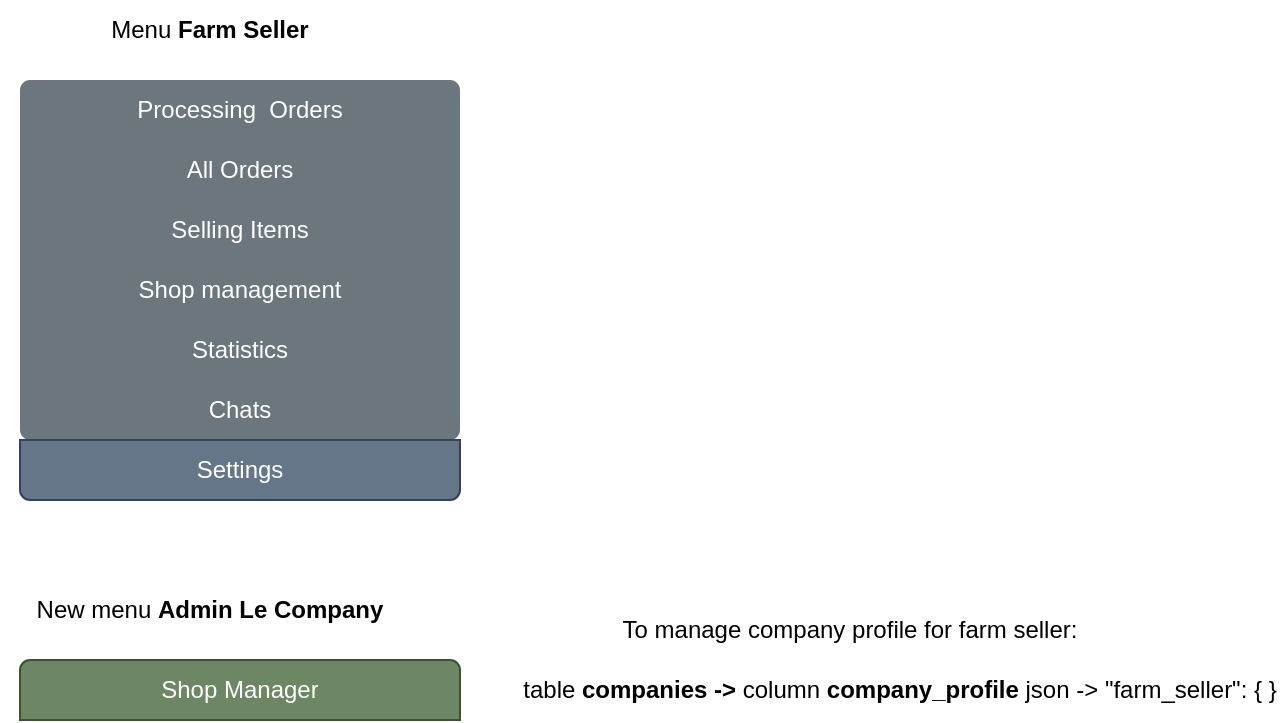 <mxfile version="26.0.5" pages="4">
  <diagram name="Company_menu" id="d9MECwk6M3lA7RhGrX-I">
    <mxGraphModel dx="946" dy="690" grid="1" gridSize="10" guides="1" tooltips="1" connect="1" arrows="1" fold="1" page="1" pageScale="1" pageWidth="1169" pageHeight="827" math="0" shadow="0">
      <root>
        <mxCell id="0" />
        <mxCell id="1" parent="0" />
        <mxCell id="iA9OGL4PFLqJJ_GDNvPD-24" value="Menu &lt;b&gt;Farm Seller&lt;/b&gt;" style="text;html=1;align=center;verticalAlign=middle;whiteSpace=wrap;rounded=0;" parent="1" vertex="1">
          <mxGeometry x="120" y="150" width="170" height="30" as="geometry" />
        </mxCell>
        <mxCell id="iA9OGL4PFLqJJ_GDNvPD-27" value="" style="group;fillColor=default;" parent="1" vertex="1" connectable="0">
          <mxGeometry x="110" y="190" width="220" height="210" as="geometry" />
        </mxCell>
        <mxCell id="iA9OGL4PFLqJJ_GDNvPD-17" value="" style="swimlane;shape=mxgraph.bootstrap.anchor;strokeColor=none;fillColor=#6C767D;fontColor=#ffffff;fontStyle=0;childLayout=stackLayout;horizontal=1;startSize=0;horizontalStack=0;resizeParent=1;resizeParentMax=0;resizeLast=0;collapsible=0;marginBottom=0;whiteSpace=wrap;html=1;" parent="iA9OGL4PFLqJJ_GDNvPD-27" vertex="1">
          <mxGeometry width="220" height="180" as="geometry" />
        </mxCell>
        <mxCell id="iA9OGL4PFLqJJ_GDNvPD-18" value="Processing&amp;nbsp; Orders" style="text;strokeColor=inherit;align=center;verticalAlign=middle;spacingLeft=10;spacingRight=10;overflow=hidden;points=[[0,0.5],[1,0.5]];portConstraint=eastwest;rotatable=0;whiteSpace=wrap;html=1;shape=mxgraph.bootstrap.topButton;rSize=5;fillColor=inherit;fontColor=inherit;" parent="iA9OGL4PFLqJJ_GDNvPD-17" vertex="1">
          <mxGeometry width="220" height="30" as="geometry" />
        </mxCell>
        <mxCell id="iA9OGL4PFLqJJ_GDNvPD-19" value="All Orders" style="text;strokeColor=inherit;align=center;verticalAlign=middle;spacingLeft=10;spacingRight=10;overflow=hidden;points=[[0,0.5],[1,0.5]];portConstraint=eastwest;rotatable=0;whiteSpace=wrap;html=1;rSize=5;fillColor=inherit;fontColor=inherit;" parent="iA9OGL4PFLqJJ_GDNvPD-17" vertex="1">
          <mxGeometry y="30" width="220" height="30" as="geometry" />
        </mxCell>
        <mxCell id="iA9OGL4PFLqJJ_GDNvPD-20" value="Selling Items" style="text;strokeColor=inherit;align=center;verticalAlign=middle;spacingLeft=10;spacingRight=10;overflow=hidden;points=[[0,0.5],[1,0.5]];portConstraint=eastwest;rotatable=0;whiteSpace=wrap;html=1;rSize=5;fillColor=inherit;fontColor=inherit;" parent="iA9OGL4PFLqJJ_GDNvPD-17" vertex="1">
          <mxGeometry y="60" width="220" height="30" as="geometry" />
        </mxCell>
        <mxCell id="iA9OGL4PFLqJJ_GDNvPD-21" value="Shop management" style="text;strokeColor=inherit;align=center;verticalAlign=middle;spacingLeft=10;spacingRight=10;overflow=hidden;points=[[0,0.5],[1,0.5]];portConstraint=eastwest;rotatable=0;whiteSpace=wrap;html=1;rSize=5;fillColor=inherit;fontColor=inherit;" parent="iA9OGL4PFLqJJ_GDNvPD-17" vertex="1">
          <mxGeometry y="90" width="220" height="30" as="geometry" />
        </mxCell>
        <mxCell id="iA9OGL4PFLqJJ_GDNvPD-22" value="Statistics" style="text;strokeColor=inherit;align=center;verticalAlign=middle;spacingLeft=10;spacingRight=10;overflow=hidden;points=[[0,0.5],[1,0.5]];portConstraint=eastwest;rotatable=0;whiteSpace=wrap;html=1;rSize=5;fillColor=inherit;fontColor=inherit;" parent="iA9OGL4PFLqJJ_GDNvPD-17" vertex="1">
          <mxGeometry y="120" width="220" height="30" as="geometry" />
        </mxCell>
        <mxCell id="iA9OGL4PFLqJJ_GDNvPD-23" value="Chats" style="text;strokeColor=inherit;align=center;verticalAlign=middle;spacingLeft=10;spacingRight=10;overflow=hidden;points=[[0,0.5],[1,0.5]];portConstraint=eastwest;rotatable=0;whiteSpace=wrap;html=1;shape=mxgraph.bootstrap.bottomButton;rSize=5;fillColor=inherit;fontColor=inherit;" parent="iA9OGL4PFLqJJ_GDNvPD-17" vertex="1">
          <mxGeometry y="150" width="220" height="30" as="geometry" />
        </mxCell>
        <mxCell id="iA9OGL4PFLqJJ_GDNvPD-26" value="Settings" style="text;strokeColor=#314354;align=center;verticalAlign=middle;spacingLeft=10;spacingRight=10;overflow=hidden;points=[[0,0.5],[1,0.5]];portConstraint=eastwest;rotatable=0;whiteSpace=wrap;html=1;shape=mxgraph.bootstrap.bottomButton;rSize=5;fillColor=#647687;fontColor=#ffffff;" parent="iA9OGL4PFLqJJ_GDNvPD-27" vertex="1">
          <mxGeometry y="180" width="220" height="30" as="geometry" />
        </mxCell>
        <mxCell id="iA9OGL4PFLqJJ_GDNvPD-29" value="New menu &lt;b&gt;Admin Le Company&lt;/b&gt;" style="text;html=1;align=center;verticalAlign=middle;whiteSpace=wrap;rounded=0;" parent="1" vertex="1">
          <mxGeometry x="100" y="440" width="210" height="30" as="geometry" />
        </mxCell>
        <mxCell id="iA9OGL4PFLqJJ_GDNvPD-31" value="" style="swimlane;shape=mxgraph.bootstrap.anchor;strokeColor=#3A5431;fillColor=#6d8764;fontColor=#ffffff;fontStyle=0;childLayout=stackLayout;horizontal=1;startSize=0;horizontalStack=0;resizeParent=1;resizeParentMax=0;resizeLast=0;collapsible=0;marginBottom=0;whiteSpace=wrap;html=1;" parent="1" vertex="1">
          <mxGeometry x="110" y="480" width="220" height="30" as="geometry" />
        </mxCell>
        <mxCell id="iA9OGL4PFLqJJ_GDNvPD-32" value="Shop Manager" style="text;strokeColor=inherit;align=center;verticalAlign=middle;spacingLeft=10;spacingRight=10;overflow=hidden;points=[[0,0.5],[1,0.5]];portConstraint=eastwest;rotatable=0;whiteSpace=wrap;html=1;shape=mxgraph.bootstrap.topButton;rSize=5;fillColor=inherit;fontColor=inherit;" parent="iA9OGL4PFLqJJ_GDNvPD-31" vertex="1">
          <mxGeometry width="220" height="30" as="geometry" />
        </mxCell>
        <mxCell id="iA9OGL4PFLqJJ_GDNvPD-39" value="table &lt;b&gt;companies -&amp;gt; &lt;/b&gt;column &lt;b&gt;company_profile &lt;/b&gt;json -&amp;gt; &quot;farm_seller&quot;: { }" style="text;html=1;align=center;verticalAlign=middle;whiteSpace=wrap;rounded=0;" parent="1" vertex="1">
          <mxGeometry x="360" y="480" width="380" height="30" as="geometry" />
        </mxCell>
        <mxCell id="iA9OGL4PFLqJJ_GDNvPD-40" value="To manage company profile for farm seller:" style="text;html=1;align=center;verticalAlign=middle;whiteSpace=wrap;rounded=0;" parent="1" vertex="1">
          <mxGeometry x="380" y="450" width="290" height="30" as="geometry" />
        </mxCell>
      </root>
    </mxGraphModel>
  </diagram>
  <diagram name="Farm_seller_v2" id="218Jr_LQhwyOfc7b8-O8">
    <mxGraphModel dx="1434" dy="801" grid="1" gridSize="10" guides="1" tooltips="1" connect="1" arrows="1" fold="1" page="1" pageScale="1" pageWidth="1169" pageHeight="827" math="0" shadow="0">
      <root>
        <mxCell id="-G5ShVWqYEH3H5Gnmy22-0" />
        <mxCell id="-G5ShVWqYEH3H5Gnmy22-1" parent="-G5ShVWqYEH3H5Gnmy22-0" />
        <mxCell id="-G5ShVWqYEH3H5Gnmy22-2" value="Menu &lt;b&gt;Farm Seller&lt;/b&gt;" style="text;html=1;align=center;verticalAlign=middle;whiteSpace=wrap;rounded=0;" vertex="1" parent="-G5ShVWqYEH3H5Gnmy22-1">
          <mxGeometry x="120" y="150" width="170" height="30" as="geometry" />
        </mxCell>
        <mxCell id="-G5ShVWqYEH3H5Gnmy22-3" value="" style="group;fillColor=default;" vertex="1" connectable="0" parent="-G5ShVWqYEH3H5Gnmy22-1">
          <mxGeometry x="110" y="190" width="220" height="210" as="geometry" />
        </mxCell>
        <mxCell id="-G5ShVWqYEH3H5Gnmy22-4" value="" style="swimlane;shape=mxgraph.bootstrap.anchor;strokeColor=none;fillColor=#6C767D;fontColor=#ffffff;fontStyle=0;childLayout=stackLayout;horizontal=1;startSize=0;horizontalStack=0;resizeParent=1;resizeParentMax=0;resizeLast=0;collapsible=0;marginBottom=0;whiteSpace=wrap;html=1;" vertex="1" parent="-G5ShVWqYEH3H5Gnmy22-3">
          <mxGeometry width="220" height="180" as="geometry" />
        </mxCell>
        <mxCell id="-G5ShVWqYEH3H5Gnmy22-5" value="Processing&amp;nbsp; Orders" style="text;strokeColor=inherit;align=center;verticalAlign=middle;spacingLeft=10;spacingRight=10;overflow=hidden;points=[[0,0.5],[1,0.5]];portConstraint=eastwest;rotatable=0;whiteSpace=wrap;html=1;shape=mxgraph.bootstrap.topButton;rSize=5;fillColor=inherit;fontColor=inherit;" vertex="1" parent="-G5ShVWqYEH3H5Gnmy22-4">
          <mxGeometry width="220" height="30" as="geometry" />
        </mxCell>
        <mxCell id="-G5ShVWqYEH3H5Gnmy22-6" value="All Orders" style="text;strokeColor=inherit;align=center;verticalAlign=middle;spacingLeft=10;spacingRight=10;overflow=hidden;points=[[0,0.5],[1,0.5]];portConstraint=eastwest;rotatable=0;whiteSpace=wrap;html=1;rSize=5;fillColor=inherit;fontColor=inherit;" vertex="1" parent="-G5ShVWqYEH3H5Gnmy22-4">
          <mxGeometry y="30" width="220" height="30" as="geometry" />
        </mxCell>
        <mxCell id="-G5ShVWqYEH3H5Gnmy22-7" value="Product Catalog" style="text;strokeColor=inherit;align=center;verticalAlign=middle;spacingLeft=10;spacingRight=10;overflow=hidden;points=[[0,0.5],[1,0.5]];portConstraint=eastwest;rotatable=0;whiteSpace=wrap;html=1;rSize=5;fillColor=inherit;fontColor=inherit;" vertex="1" parent="-G5ShVWqYEH3H5Gnmy22-4">
          <mxGeometry y="60" width="220" height="30" as="geometry" />
        </mxCell>
        <mxCell id="-G5ShVWqYEH3H5Gnmy22-8" value="Shop management" style="text;strokeColor=inherit;align=center;verticalAlign=middle;spacingLeft=10;spacingRight=10;overflow=hidden;points=[[0,0.5],[1,0.5]];portConstraint=eastwest;rotatable=0;whiteSpace=wrap;html=1;rSize=5;fillColor=inherit;fontColor=inherit;" vertex="1" parent="-G5ShVWqYEH3H5Gnmy22-4">
          <mxGeometry y="90" width="220" height="30" as="geometry" />
        </mxCell>
        <mxCell id="-G5ShVWqYEH3H5Gnmy22-9" value="Statistics" style="text;strokeColor=inherit;align=center;verticalAlign=middle;spacingLeft=10;spacingRight=10;overflow=hidden;points=[[0,0.5],[1,0.5]];portConstraint=eastwest;rotatable=0;whiteSpace=wrap;html=1;rSize=5;fillColor=inherit;fontColor=inherit;" vertex="1" parent="-G5ShVWqYEH3H5Gnmy22-4">
          <mxGeometry y="120" width="220" height="30" as="geometry" />
        </mxCell>
        <mxCell id="-G5ShVWqYEH3H5Gnmy22-10" value="Chats" style="text;strokeColor=inherit;align=center;verticalAlign=middle;spacingLeft=10;spacingRight=10;overflow=hidden;points=[[0,0.5],[1,0.5]];portConstraint=eastwest;rotatable=0;whiteSpace=wrap;html=1;shape=mxgraph.bootstrap.bottomButton;rSize=5;fillColor=inherit;fontColor=inherit;" vertex="1" parent="-G5ShVWqYEH3H5Gnmy22-4">
          <mxGeometry y="150" width="220" height="30" as="geometry" />
        </mxCell>
        <mxCell id="-G5ShVWqYEH3H5Gnmy22-11" value="Settings" style="text;strokeColor=#314354;align=center;verticalAlign=middle;spacingLeft=10;spacingRight=10;overflow=hidden;points=[[0,0.5],[1,0.5]];portConstraint=eastwest;rotatable=0;whiteSpace=wrap;html=1;shape=mxgraph.bootstrap.bottomButton;rSize=5;fillColor=#647687;fontColor=#ffffff;" vertex="1" parent="-G5ShVWqYEH3H5Gnmy22-3">
          <mxGeometry y="180" width="220" height="30" as="geometry" />
        </mxCell>
        <mxCell id="-G5ShVWqYEH3H5Gnmy22-12" value="New menu &lt;b&gt;Admin Le Company&lt;/b&gt;" style="text;html=1;align=center;verticalAlign=middle;whiteSpace=wrap;rounded=0;" vertex="1" parent="-G5ShVWqYEH3H5Gnmy22-1">
          <mxGeometry x="100" y="440" width="210" height="30" as="geometry" />
        </mxCell>
        <mxCell id="-G5ShVWqYEH3H5Gnmy22-13" value="" style="swimlane;shape=mxgraph.bootstrap.anchor;strokeColor=#3A5431;fillColor=#6d8764;fontColor=#ffffff;fontStyle=0;childLayout=stackLayout;horizontal=1;startSize=0;horizontalStack=0;resizeParent=1;resizeParentMax=0;resizeLast=0;collapsible=0;marginBottom=0;whiteSpace=wrap;html=1;" vertex="1" parent="-G5ShVWqYEH3H5Gnmy22-1">
          <mxGeometry x="110" y="480" width="220" height="30" as="geometry" />
        </mxCell>
        <mxCell id="-G5ShVWqYEH3H5Gnmy22-14" value="Shop Manager" style="text;strokeColor=inherit;align=center;verticalAlign=middle;spacingLeft=10;spacingRight=10;overflow=hidden;points=[[0,0.5],[1,0.5]];portConstraint=eastwest;rotatable=0;whiteSpace=wrap;html=1;shape=mxgraph.bootstrap.topButton;rSize=5;fillColor=inherit;fontColor=inherit;" vertex="1" parent="-G5ShVWqYEH3H5Gnmy22-13">
          <mxGeometry width="220" height="30" as="geometry" />
        </mxCell>
        <mxCell id="-G5ShVWqYEH3H5Gnmy22-15" value="table &lt;b&gt;companies -&amp;gt; &lt;/b&gt;column &lt;b&gt;company_profile &lt;/b&gt;json -&amp;gt; &quot;farm_seller&quot;: { }" style="text;html=1;align=center;verticalAlign=middle;whiteSpace=wrap;rounded=0;" vertex="1" parent="-G5ShVWqYEH3H5Gnmy22-1">
          <mxGeometry x="360" y="480" width="380" height="30" as="geometry" />
        </mxCell>
        <mxCell id="-G5ShVWqYEH3H5Gnmy22-16" value="To manage company profile for farm seller:" style="text;html=1;align=center;verticalAlign=middle;whiteSpace=wrap;rounded=0;" vertex="1" parent="-G5ShVWqYEH3H5Gnmy22-1">
          <mxGeometry x="380" y="450" width="290" height="30" as="geometry" />
        </mxCell>
        <mxCell id="wkyQjiHG8713bCWs_96s-0" value="&lt;b&gt;Farm - Buyer&lt;/b&gt; lives in &lt;b&gt;User&lt;/b&gt; portal&lt;br&gt;&lt;br&gt;Each order needs to&lt;span style=&quot;background-color: initial;&quot;&gt;&amp;nbsp;tag: Buy for &amp;lt;email&amp;gt; =&amp;gt; will show item in this email page&lt;/span&gt;" style="text;html=1;align=left;verticalAlign=middle;whiteSpace=wrap;rounded=0;" vertex="1" parent="-G5ShVWqYEH3H5Gnmy22-1">
          <mxGeometry x="430" y="120" width="470" height="110" as="geometry" />
        </mxCell>
      </root>
    </mxGraphModel>
  </diagram>
  <diagram id="a0KELBOfNeaQ0zyEKN5J" name="online_market">
    <mxGraphModel dx="1839" dy="537" grid="1" gridSize="10" guides="1" tooltips="1" connect="1" arrows="1" fold="1" page="1" pageScale="1" pageWidth="850" pageHeight="1100" math="0" shadow="0">
      <root>
        <mxCell id="0" />
        <mxCell id="1" parent="0" />
        <mxCell id="8xbOi37TkFdTeHMxHYpm-1" value="&lt;b&gt;&lt;font style=&quot;font-size: 20px&quot;&gt;For advertisements&lt;/font&gt;&lt;/b&gt;&lt;br style=&quot;font-size: 14px&quot;&gt;&lt;br style=&quot;font-size: 14px&quot;&gt;big banner for all hot selling items for promotion" style="html=1;shadow=0;dashed=0;shape=mxgraph.bootstrap.rrect;rSize=5;strokeColor=#0085FC;html=1;whiteSpace=wrap;fillColor=#ffffff;fontColor=#0085FC;verticalAlign=bottom;align=left;spacing=20;spacingBottom=0;fontSize=14;" parent="1" vertex="1">
          <mxGeometry x="122" y="110" width="530" height="130" as="geometry" />
        </mxCell>
        <mxCell id="8xbOi37TkFdTeHMxHYpm-2" value="Search" style="html=1;shadow=0;dashed=0;shape=mxgraph.bootstrap.topButton;rSize=5;perimeter=none;whiteSpace=wrap;fillColor=#F7F7F7;strokeColor=#0085FC;fontColor=#212529;resizeWidth=1;fontSize=18;align=left;spacing=20;" parent="8xbOi37TkFdTeHMxHYpm-1" vertex="1">
          <mxGeometry width="530" height="50" relative="1" as="geometry" />
        </mxCell>
        <mxCell id="8xbOi37TkFdTeHMxHYpm-30" value="Logout" style="rounded=1;whiteSpace=wrap;html=1;arcSize=50;strokeColor=none;strokeWidth=1;fillColor=#1CA5B8;fontColor=#ffffff;whiteSpace=wrap;align=left;verticalAlign=middle;spacingLeft=0;fontStyle=1;fontSize=14;spacing=10;" parent="8xbOi37TkFdTeHMxHYpm-1" vertex="1">
          <mxGeometry x="453" y="13.18" width="73" height="20" as="geometry" />
        </mxCell>
        <mxCell id="8FCFAEAffmK2UOV2XLyD-1" value="7" style="ellipse;whiteSpace=wrap;html=1;aspect=fixed;rotation=0;gradientColor=#003A78;strokeColor=none;gradientDirection=east;fillColor=#2395FF;rounded=0;pointerEvents=0;fontFamily=Helvetica;fontSize=16;fontColor=#FFFFFF;spacingTop=4;spacingBottom=4;spacingLeft=4;spacingRight=4;points=[];fontStyle=1" parent="8xbOi37TkFdTeHMxHYpm-1" vertex="1">
          <mxGeometry x="317" y="11.18" width="26.82" height="26.82" as="geometry" />
        </mxCell>
        <mxCell id="6Ly-ISJoRS36dCySl8tJ-1" value="" style="html=1;verticalLabelPosition=bottom;align=center;labelBackgroundColor=#ffffff;verticalAlign=top;strokeWidth=2;strokeColor=#0080F0;shadow=0;dashed=0;shape=mxgraph.ios7.icons.shopping_cart;" parent="8xbOi37TkFdTeHMxHYpm-1" vertex="1">
          <mxGeometry x="278" y="5.68" width="39" height="35" as="geometry" />
        </mxCell>
        <mxCell id="cUQjQem2_LdxHBDYF77p-1" value="&lt;font style=&quot;font-size: 12px;&quot;&gt;Language&lt;/font&gt;" style="html=1;shadow=0;dashed=0;shape=mxgraph.bootstrap.rrect;rSize=5;fillColor=#E9ECEF;strokeColor=#CED4DA;align=left;spacing=15;fontSize=14;fontColor=#6C767D;" vertex="1" parent="8xbOi37TkFdTeHMxHYpm-1">
          <mxGeometry x="359" y="8" width="90" height="30" as="geometry" />
        </mxCell>
        <mxCell id="cUQjQem2_LdxHBDYF77p-2" value="" style="shape=triangle;direction=south;fillColor=#343A40;strokeColor=none;perimeter=none;" vertex="1" parent="cUQjQem2_LdxHBDYF77p-1">
          <mxGeometry x="1" y="0.5" width="7" height="3" relative="1" as="geometry">
            <mxPoint x="-17" y="1" as="offset" />
          </mxGeometry>
        </mxCell>
        <mxCell id="8xbOi37TkFdTeHMxHYpm-5" value="any text here to search" style="rounded=1;arcSize=9;align=left;spacingLeft=5;strokeColor=#4C9AFF;html=1;strokeWidth=2;fontSize=12" parent="1" vertex="1">
          <mxGeometry x="207" y="120" width="178" height="28" as="geometry" />
        </mxCell>
        <mxCell id="8xbOi37TkFdTeHMxHYpm-7" value="&lt;span style=&quot;font-size: 20px;&quot;&gt;&lt;b&gt;List all selling items based on category (production type) and score&lt;/b&gt;&lt;/span&gt;" style="html=1;shadow=0;dashed=0;shape=mxgraph.bootstrap.rrect;rSize=5;strokeColor=#0085FC;html=1;whiteSpace=wrap;fillColor=#ffffff;fontColor=#0085FC;verticalAlign=bottom;align=left;spacing=20;spacingBottom=0;fontSize=14;" parent="1" vertex="1">
          <mxGeometry x="122" y="240" width="530" height="210" as="geometry" />
        </mxCell>
        <mxCell id="8xbOi37TkFdTeHMxHYpm-8" value="group of hot selling items or group of promoted shops" style="html=1;shadow=0;dashed=0;shape=mxgraph.bootstrap.topButton;rSize=5;perimeter=none;whiteSpace=wrap;fillColor=#F7F7F7;strokeColor=#0085FC;fontColor=#212529;resizeWidth=1;fontSize=18;align=left;spacing=20;" parent="8xbOi37TkFdTeHMxHYpm-7" vertex="1">
          <mxGeometry width="530" height="80" relative="1" as="geometry" />
        </mxCell>
        <mxCell id="8xbOi37TkFdTeHMxHYpm-18" value="Categories" style="html=1;shadow=0;dashed=0;shape=mxgraph.bootstrap.rrect;rSize=5;strokeColor=none;strokeWidth=1;fillColor=#33A64C;fontColor=#FFFFFF;whiteSpace=wrap;align=center;verticalAlign=middle;spacingLeft=0;fontStyle=0;fontSize=16;spacing=5;" parent="1" vertex="1">
          <mxGeometry x="10" y="110" width="110" height="50" as="geometry" />
        </mxCell>
        <mxCell id="8xbOi37TkFdTeHMxHYpm-20" value="&lt;font style=&quot;font-size: 15px;&quot;&gt;Part 1&lt;/font&gt;" style="text;html=1;align=center;verticalAlign=middle;whiteSpace=wrap;rounded=0;" parent="1" vertex="1">
          <mxGeometry x="652" y="120" width="60" height="30" as="geometry" />
        </mxCell>
        <mxCell id="8xbOi37TkFdTeHMxHYpm-21" value="&lt;font style=&quot;font-size: 19px;&quot;&gt;&lt;br&gt;&lt;b&gt;API&lt;/b&gt;:&amp;nbsp; getAllSellingItems( ) =&amp;gt; List (items) =&amp;gt; display on &lt;b&gt;part 4&lt;/b&gt;&amp;nbsp;&lt;/font&gt;" style="text;html=1;align=center;verticalAlign=middle;whiteSpace=wrap;rounded=0;" parent="1" vertex="1">
          <mxGeometry x="-10" y="500" width="778" height="50" as="geometry" />
        </mxCell>
        <mxCell id="8xbOi37TkFdTeHMxHYpm-23" value="&lt;font style=&quot;font-size: 15px;&quot;&gt;Part 2&lt;/font&gt;" style="text;html=1;align=center;verticalAlign=middle;whiteSpace=wrap;rounded=0;" parent="1" vertex="1">
          <mxGeometry x="650" y="190" width="60" height="30" as="geometry" />
        </mxCell>
        <mxCell id="8xbOi37TkFdTeHMxHYpm-24" value="&lt;font style=&quot;font-size: 15px;&quot;&gt;Part 3&lt;/font&gt;" style="text;html=1;align=center;verticalAlign=middle;whiteSpace=wrap;rounded=0;" parent="1" vertex="1">
          <mxGeometry x="652" y="260" width="60" height="30" as="geometry" />
        </mxCell>
        <mxCell id="8xbOi37TkFdTeHMxHYpm-25" value="&lt;font style=&quot;font-size: 15px;&quot;&gt;Part 4&lt;/font&gt;" style="text;html=1;align=center;verticalAlign=middle;whiteSpace=wrap;rounded=0;" parent="1" vertex="1">
          <mxGeometry x="652" y="380" width="60" height="30" as="geometry" />
        </mxCell>
        <mxCell id="8xbOi37TkFdTeHMxHYpm-26" value="&lt;font style=&quot;font-size: 15px;&quot;&gt;Part 5&lt;/font&gt;" style="text;html=1;align=center;verticalAlign=middle;whiteSpace=wrap;rounded=0;" parent="1" vertex="1">
          <mxGeometry x="30" y="80" width="60" height="30" as="geometry" />
        </mxCell>
        <mxCell id="8xbOi37TkFdTeHMxHYpm-27" value="" style="endArrow=classic;html=1;rounded=0;exitX=0.5;exitY=1;exitDx=0;exitDy=0;entryX=0.729;entryY=0.209;entryDx=0;entryDy=0;entryPerimeter=0;" parent="1" source="8xbOi37TkFdTeHMxHYpm-28" edge="1" target="6Ly-ISJoRS36dCySl8tJ-1">
          <mxGeometry width="50" height="50" relative="1" as="geometry">
            <mxPoint x="560" y="80" as="sourcePoint" />
            <mxPoint x="470" y="120" as="targetPoint" />
          </mxGeometry>
        </mxCell>
        <mxCell id="8xbOi37TkFdTeHMxHYpm-28" value="&lt;font style=&quot;font-size: 15px;&quot;&gt;Order card&lt;/font&gt;" style="text;html=1;align=center;verticalAlign=middle;whiteSpace=wrap;rounded=0;" parent="1" vertex="1">
          <mxGeometry x="385" y="50" width="100" height="30" as="geometry" />
        </mxCell>
        <mxCell id="cgaroUEOEJh0WniT3NJG-4" value="" style="group;fillColor=#647687;fontColor=#ffffff;strokeColor=#314354;container=0;" parent="1" vertex="1" connectable="0">
          <mxGeometry x="9" y="160" width="113" height="210" as="geometry" />
        </mxCell>
        <mxCell id="8xbOi37TkFdTeHMxHYpm-11" value="" style="swimlane;shape=mxgraph.bootstrap.anchor;strokeColor=none;fillColor=#6C767D;fontColor=#ffffff;fontStyle=0;childLayout=stackLayout;horizontal=1;startSize=0;horizontalStack=0;resizeParent=1;resizeParentMax=0;resizeLast=0;collapsible=0;marginBottom=0;whiteSpace=wrap;html=1;movable=1;resizable=1;rotatable=1;deletable=1;editable=1;locked=0;connectable=1;" parent="1" vertex="1">
          <mxGeometry x="10" y="190" width="112" height="180" as="geometry" />
        </mxCell>
        <mxCell id="8xbOi37TkFdTeHMxHYpm-12" value="seafood" style="text;strokeColor=inherit;align=center;verticalAlign=middle;spacingLeft=10;spacingRight=10;overflow=hidden;points=[[0,0.5],[1,0.5]];portConstraint=eastwest;rotatable=0;whiteSpace=wrap;html=1;shape=mxgraph.bootstrap.topButton;rSize=5;fillColor=inherit;fontColor=inherit;" parent="8xbOi37TkFdTeHMxHYpm-11" vertex="1">
          <mxGeometry width="112" height="30" as="geometry" />
        </mxCell>
        <mxCell id="8xbOi37TkFdTeHMxHYpm-13" value="shoes" style="text;strokeColor=inherit;align=center;verticalAlign=middle;spacingLeft=10;spacingRight=10;overflow=hidden;points=[[0,0.5],[1,0.5]];portConstraint=eastwest;rotatable=0;whiteSpace=wrap;html=1;rSize=5;fillColor=inherit;fontColor=inherit;" parent="8xbOi37TkFdTeHMxHYpm-11" vertex="1">
          <mxGeometry y="30" width="112" height="30" as="geometry" />
        </mxCell>
        <mxCell id="8xbOi37TkFdTeHMxHYpm-14" value="machine" style="text;strokeColor=inherit;align=center;verticalAlign=middle;spacingLeft=10;spacingRight=10;overflow=hidden;points=[[0,0.5],[1,0.5]];portConstraint=eastwest;rotatable=0;whiteSpace=wrap;html=1;rSize=5;fillColor=inherit;fontColor=inherit;" parent="8xbOi37TkFdTeHMxHYpm-11" vertex="1">
          <mxGeometry y="60" width="112" height="30" as="geometry" />
        </mxCell>
        <mxCell id="8xbOi37TkFdTeHMxHYpm-15" value="vegetable" style="text;strokeColor=inherit;align=center;verticalAlign=middle;spacingLeft=10;spacingRight=10;overflow=hidden;points=[[0,0.5],[1,0.5]];portConstraint=eastwest;rotatable=0;whiteSpace=wrap;html=1;rSize=5;fillColor=inherit;fontColor=inherit;" parent="8xbOi37TkFdTeHMxHYpm-11" vertex="1">
          <mxGeometry y="90" width="112" height="30" as="geometry" />
        </mxCell>
        <mxCell id="8xbOi37TkFdTeHMxHYpm-16" value="farm equiment" style="text;strokeColor=inherit;align=center;verticalAlign=middle;spacingLeft=10;spacingRight=10;overflow=hidden;points=[[0,0.5],[1,0.5]];portConstraint=eastwest;rotatable=0;whiteSpace=wrap;html=1;rSize=5;fillColor=inherit;fontColor=inherit;" parent="8xbOi37TkFdTeHMxHYpm-11" vertex="1">
          <mxGeometry y="120" width="112" height="30" as="geometry" />
        </mxCell>
        <mxCell id="8xbOi37TkFdTeHMxHYpm-17" value="others" style="text;strokeColor=inherit;align=center;verticalAlign=middle;spacingLeft=10;spacingRight=10;overflow=hidden;points=[[0,0.5],[1,0.5]];portConstraint=eastwest;rotatable=0;whiteSpace=wrap;html=1;shape=mxgraph.bootstrap.bottomButton;rSize=5;fillColor=inherit;fontColor=inherit;" parent="8xbOi37TkFdTeHMxHYpm-11" vertex="1">
          <mxGeometry y="150" width="112" height="30" as="geometry" />
        </mxCell>
        <mxCell id="cgaroUEOEJh0WniT3NJG-5" value="&lt;span&gt;All&lt;/span&gt;" style="text;strokeColor=#314354;align=center;verticalAlign=middle;spacingLeft=10;spacingRight=10;overflow=hidden;points=[[0,0.5],[1,0.5]];portConstraint=eastwest;rotatable=0;whiteSpace=wrap;html=1;shape=mxgraph.bootstrap.topButton;rSize=5;fillColor=#647687;fontColor=#ffffff;" parent="1" vertex="1">
          <mxGeometry x="10" y="160" width="112" height="30" as="geometry" />
        </mxCell>
      </root>
    </mxGraphModel>
  </diagram>
  <diagram id="f-FUk5V_XvEABR21xHDh" name="login_dialog">
    <mxGraphModel dx="1434" dy="778" grid="1" gridSize="10" guides="1" tooltips="1" connect="1" arrows="1" fold="1" page="1" pageScale="1" pageWidth="850" pageHeight="1100" math="0" shadow="0">
      <root>
        <mxCell id="0" />
        <mxCell id="1" parent="0" />
        <mxCell id="oJeQWf9IZSAFVCt_UwjU-1" value="Email address" style="fillColor=none;strokeColor=none;align=left;fontSize=14;" vertex="1" parent="1">
          <mxGeometry width="260" height="40" relative="1" as="geometry">
            <mxPoint x="180" y="60" as="offset" />
          </mxGeometry>
        </mxCell>
        <mxCell id="oJeQWf9IZSAFVCt_UwjU-2" value="" style="html=1;shadow=0;dashed=0;shape=mxgraph.bootstrap.rrect;rSize=5;fillColor=none;strokeColor=#999999;align=left;spacing=15;fontSize=14;fontColor=#6C767D;" vertex="1" parent="1">
          <mxGeometry width="520" height="30" relative="1" as="geometry">
            <mxPoint x="180" y="100" as="offset" />
          </mxGeometry>
        </mxCell>
        <mxCell id="oJeQWf9IZSAFVCt_UwjU-3" value="We&#39;ll never share your email with anyone else." style="fillColor=none;strokeColor=none;align=left;spacing=2;fontSize=12;fontColor=#999999;" vertex="1" parent="1">
          <mxGeometry width="260" height="30" relative="1" as="geometry">
            <mxPoint x="180" y="130" as="offset" />
          </mxGeometry>
        </mxCell>
        <mxCell id="oJeQWf9IZSAFVCt_UwjU-4" value="Password" style="fillColor=none;strokeColor=none;align=left;fontSize=14;" vertex="1" parent="1">
          <mxGeometry width="260" height="40" relative="1" as="geometry">
            <mxPoint x="180" y="160" as="offset" />
          </mxGeometry>
        </mxCell>
        <mxCell id="oJeQWf9IZSAFVCt_UwjU-5" value="" style="html=1;shadow=0;dashed=0;shape=mxgraph.bootstrap.rrect;rSize=5;fillColor=none;strokeColor=#999999;align=left;spacing=15;fontSize=14;fontColor=#6C767D;" vertex="1" parent="1">
          <mxGeometry width="520" height="30" relative="1" as="geometry">
            <mxPoint x="180" y="200" as="offset" />
          </mxGeometry>
        </mxCell>
        <mxCell id="oJeQWf9IZSAFVCt_UwjU-7" value="Sign in" style="html=1;shadow=0;dashed=0;shape=mxgraph.bootstrap.rrect;rSize=5;fillColor=#0085FC;strokeColor=none;align=center;fontSize=14;fontColor=#FFFFFF;" vertex="1" parent="1">
          <mxGeometry width="100" height="40" relative="1" as="geometry">
            <mxPoint x="180" y="250" as="offset" />
          </mxGeometry>
        </mxCell>
        <mxCell id="oJeQWf9IZSAFVCt_UwjU-8" value="Close" style="html=1;shadow=0;dashed=0;shape=mxgraph.bootstrap.rrect;rSize=5;fillColor=#0085FC;strokeColor=none;align=center;fontSize=14;fontColor=#FFFFFF;" vertex="1" parent="1">
          <mxGeometry x="590" y="250" width="110" height="40" as="geometry" />
        </mxCell>
        <mxCell id="oJeQWf9IZSAFVCt_UwjU-9" value="" style="html=1;shadow=0;dashed=0;fillColor=#F8F9FA;strokeColor=none;fontSize=16;fontColor=#181819;align=left;spacing=15;" vertex="1" parent="1">
          <mxGeometry x="170" y="310" width="530" height="40" as="geometry" />
        </mxCell>
        <mxCell id="oJeQWf9IZSAFVCt_UwjU-19" value="Language" style="html=1;shadow=0;dashed=0;shape=mxgraph.bootstrap.rrect;rSize=5;fillColor=#E9ECEF;strokeColor=#CED4DA;align=left;spacing=15;fontSize=14;fontColor=#6C767D;" vertex="1" parent="oJeQWf9IZSAFVCt_UwjU-9">
          <mxGeometry x="10" y="5" width="140" height="30" as="geometry" />
        </mxCell>
        <mxCell id="oJeQWf9IZSAFVCt_UwjU-20" value="" style="shape=triangle;direction=south;fillColor=#343A40;strokeColor=none;perimeter=none;" vertex="1" parent="oJeQWf9IZSAFVCt_UwjU-19">
          <mxGeometry x="1" y="0.5" width="7" height="3" relative="1" as="geometry">
            <mxPoint x="-17" y="1" as="offset" />
          </mxGeometry>
        </mxCell>
        <mxCell id="oJeQWf9IZSAFVCt_UwjU-21" value="Register Account" style="html=1;shadow=0;dashed=0;shape=mxgraph.bootstrap.rrect;rSize=5;strokeColor=none;strokeWidth=1;fillColor=#0085FC;fontColor=#FFFFFF;whiteSpace=wrap;align=left;verticalAlign=middle;spacingLeft=0;fontStyle=1;fontSize=14;spacing=5;" vertex="1" parent="oJeQWf9IZSAFVCt_UwjU-9">
          <mxGeometry x="381" y="10" width="150" height="30" as="geometry" />
        </mxCell>
      </root>
    </mxGraphModel>
  </diagram>
</mxfile>
